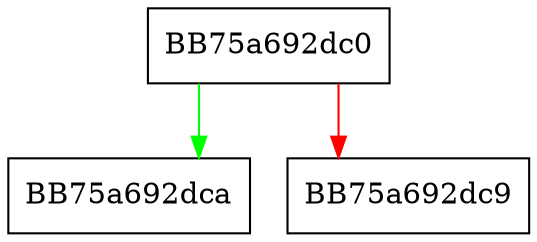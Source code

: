 digraph ResetSubKeyEnum {
  node [shape="box"];
  graph [splines=ortho];
  BB75a692dc0 -> BB75a692dca [color="green"];
  BB75a692dc0 -> BB75a692dc9 [color="red"];
}